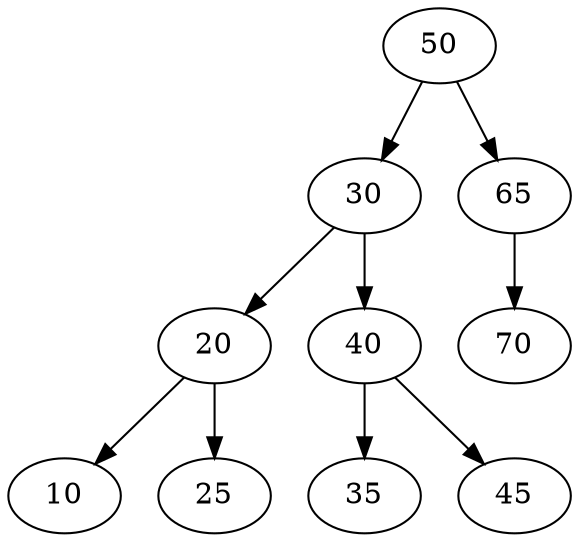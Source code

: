 digraph {
	50
	50 -> 30
	30
	30 -> 20
	20
	20 -> 10
	10
	20 -> 25
	25
	30 -> 40
	40
	40 -> 35
	35
	40 -> 45
	45
	50 -> 65
	65
	65 -> 70
	70
}
